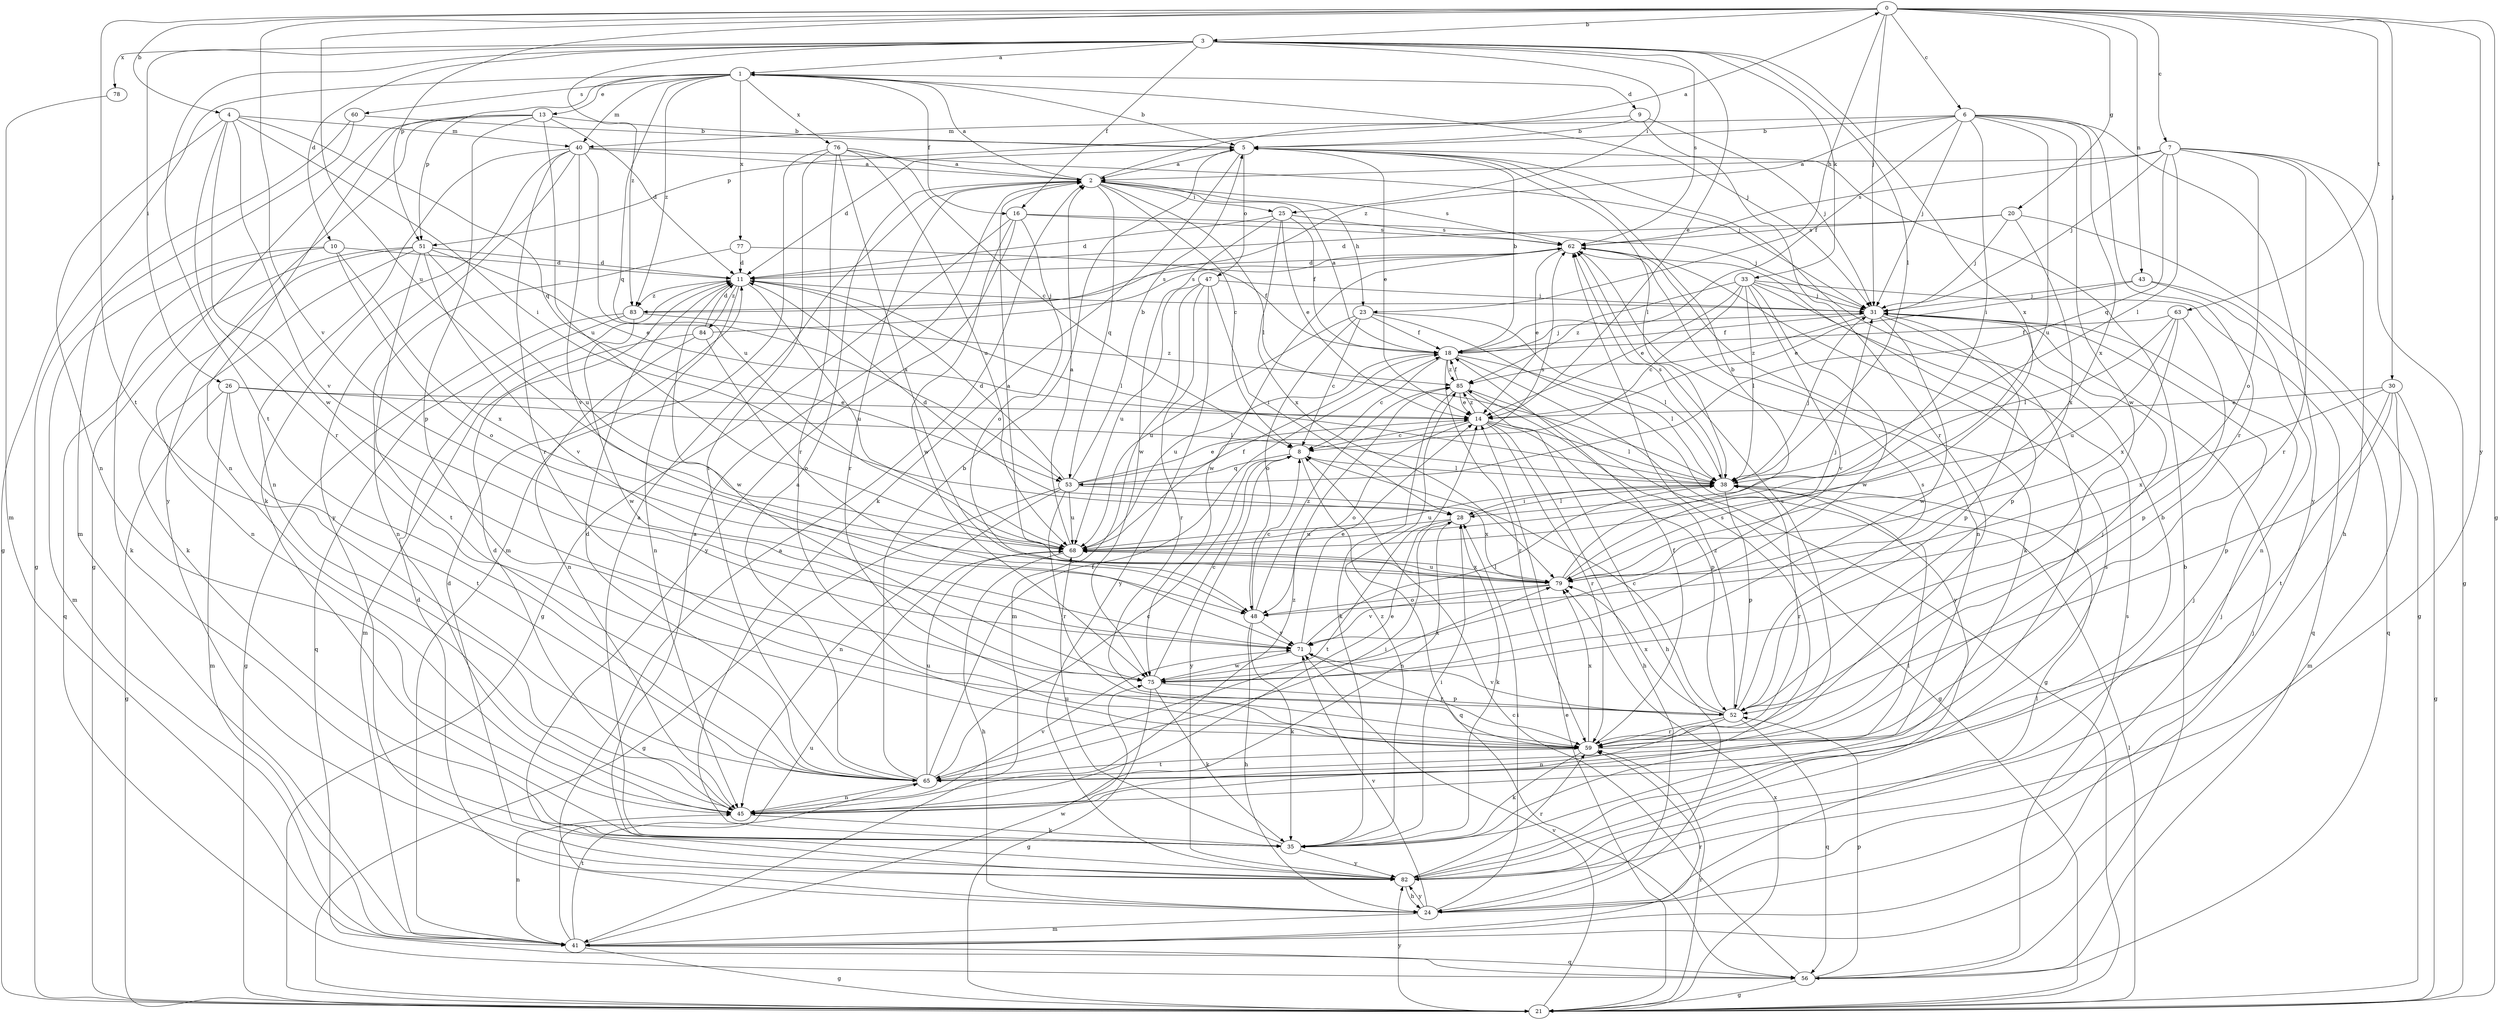 strict digraph  {
0;
1;
2;
3;
4;
5;
6;
7;
8;
9;
10;
11;
13;
14;
16;
18;
20;
21;
23;
24;
25;
26;
28;
30;
31;
33;
35;
38;
40;
41;
43;
45;
47;
48;
51;
52;
53;
56;
59;
60;
62;
63;
65;
68;
71;
75;
76;
77;
78;
79;
82;
83;
84;
85;
0 -> 3  [label=b];
0 -> 4  [label=b];
0 -> 6  [label=c];
0 -> 7  [label=c];
0 -> 20  [label=g];
0 -> 21  [label=g];
0 -> 23  [label=h];
0 -> 30  [label=j];
0 -> 31  [label=j];
0 -> 43  [label=n];
0 -> 51  [label=p];
0 -> 63  [label=t];
0 -> 65  [label=t];
0 -> 68  [label=u];
0 -> 71  [label=v];
0 -> 82  [label=y];
1 -> 5  [label=b];
1 -> 9  [label=d];
1 -> 13  [label=e];
1 -> 16  [label=f];
1 -> 21  [label=g];
1 -> 31  [label=j];
1 -> 40  [label=m];
1 -> 51  [label=p];
1 -> 53  [label=q];
1 -> 60  [label=s];
1 -> 76  [label=x];
1 -> 77  [label=x];
1 -> 83  [label=z];
2 -> 0  [label=a];
2 -> 1  [label=a];
2 -> 8  [label=c];
2 -> 23  [label=h];
2 -> 25  [label=i];
2 -> 38  [label=l];
2 -> 53  [label=q];
2 -> 59  [label=r];
2 -> 62  [label=s];
3 -> 1  [label=a];
3 -> 10  [label=d];
3 -> 14  [label=e];
3 -> 16  [label=f];
3 -> 25  [label=i];
3 -> 26  [label=i];
3 -> 33  [label=k];
3 -> 38  [label=l];
3 -> 62  [label=s];
3 -> 65  [label=t];
3 -> 78  [label=x];
3 -> 79  [label=x];
3 -> 83  [label=z];
4 -> 28  [label=i];
4 -> 40  [label=m];
4 -> 45  [label=n];
4 -> 53  [label=q];
4 -> 59  [label=r];
4 -> 71  [label=v];
4 -> 75  [label=w];
5 -> 2  [label=a];
5 -> 11  [label=d];
5 -> 14  [label=e];
5 -> 35  [label=k];
5 -> 38  [label=l];
5 -> 47  [label=o];
6 -> 5  [label=b];
6 -> 18  [label=f];
6 -> 28  [label=i];
6 -> 31  [label=j];
6 -> 40  [label=m];
6 -> 59  [label=r];
6 -> 68  [label=u];
6 -> 75  [label=w];
6 -> 79  [label=x];
6 -> 82  [label=y];
6 -> 83  [label=z];
7 -> 2  [label=a];
7 -> 21  [label=g];
7 -> 24  [label=h];
7 -> 31  [label=j];
7 -> 38  [label=l];
7 -> 48  [label=o];
7 -> 53  [label=q];
7 -> 59  [label=r];
7 -> 62  [label=s];
8 -> 38  [label=l];
8 -> 53  [label=q];
8 -> 56  [label=q];
8 -> 82  [label=y];
9 -> 5  [label=b];
9 -> 31  [label=j];
9 -> 51  [label=p];
9 -> 59  [label=r];
10 -> 11  [label=d];
10 -> 35  [label=k];
10 -> 41  [label=m];
10 -> 48  [label=o];
10 -> 79  [label=x];
11 -> 31  [label=j];
11 -> 38  [label=l];
11 -> 45  [label=n];
11 -> 68  [label=u];
11 -> 75  [label=w];
11 -> 83  [label=z];
11 -> 84  [label=z];
13 -> 5  [label=b];
13 -> 11  [label=d];
13 -> 21  [label=g];
13 -> 45  [label=n];
13 -> 52  [label=p];
13 -> 68  [label=u];
13 -> 82  [label=y];
14 -> 8  [label=c];
14 -> 24  [label=h];
14 -> 38  [label=l];
14 -> 48  [label=o];
14 -> 52  [label=p];
14 -> 59  [label=r];
14 -> 85  [label=z];
16 -> 21  [label=g];
16 -> 31  [label=j];
16 -> 48  [label=o];
16 -> 62  [label=s];
16 -> 75  [label=w];
16 -> 82  [label=y];
18 -> 2  [label=a];
18 -> 5  [label=b];
18 -> 8  [label=c];
18 -> 21  [label=g];
18 -> 31  [label=j];
18 -> 38  [label=l];
18 -> 59  [label=r];
18 -> 68  [label=u];
18 -> 85  [label=z];
20 -> 11  [label=d];
20 -> 21  [label=g];
20 -> 31  [label=j];
20 -> 62  [label=s];
20 -> 79  [label=x];
21 -> 14  [label=e];
21 -> 38  [label=l];
21 -> 59  [label=r];
21 -> 71  [label=v];
21 -> 79  [label=x];
21 -> 82  [label=y];
23 -> 8  [label=c];
23 -> 18  [label=f];
23 -> 38  [label=l];
23 -> 48  [label=o];
23 -> 68  [label=u];
23 -> 82  [label=y];
24 -> 2  [label=a];
24 -> 11  [label=d];
24 -> 28  [label=i];
24 -> 31  [label=j];
24 -> 38  [label=l];
24 -> 41  [label=m];
24 -> 71  [label=v];
24 -> 82  [label=y];
25 -> 11  [label=d];
25 -> 14  [label=e];
25 -> 18  [label=f];
25 -> 62  [label=s];
25 -> 75  [label=w];
25 -> 79  [label=x];
26 -> 14  [label=e];
26 -> 21  [label=g];
26 -> 38  [label=l];
26 -> 41  [label=m];
26 -> 65  [label=t];
28 -> 11  [label=d];
28 -> 35  [label=k];
28 -> 38  [label=l];
28 -> 45  [label=n];
28 -> 65  [label=t];
28 -> 68  [label=u];
30 -> 14  [label=e];
30 -> 21  [label=g];
30 -> 41  [label=m];
30 -> 52  [label=p];
30 -> 65  [label=t];
30 -> 79  [label=x];
31 -> 18  [label=f];
31 -> 52  [label=p];
31 -> 65  [label=t];
31 -> 75  [label=w];
31 -> 85  [label=z];
33 -> 8  [label=c];
33 -> 14  [label=e];
33 -> 31  [label=j];
33 -> 38  [label=l];
33 -> 52  [label=p];
33 -> 56  [label=q];
33 -> 71  [label=v];
33 -> 75  [label=w];
33 -> 85  [label=z];
35 -> 2  [label=a];
35 -> 28  [label=i];
35 -> 38  [label=l];
35 -> 68  [label=u];
35 -> 82  [label=y];
35 -> 85  [label=z];
38 -> 28  [label=i];
38 -> 31  [label=j];
38 -> 52  [label=p];
38 -> 59  [label=r];
38 -> 62  [label=s];
38 -> 68  [label=u];
40 -> 2  [label=a];
40 -> 31  [label=j];
40 -> 35  [label=k];
40 -> 45  [label=n];
40 -> 59  [label=r];
40 -> 68  [label=u];
40 -> 71  [label=v];
40 -> 82  [label=y];
41 -> 21  [label=g];
41 -> 31  [label=j];
41 -> 45  [label=n];
41 -> 56  [label=q];
41 -> 59  [label=r];
41 -> 65  [label=t];
41 -> 68  [label=u];
41 -> 75  [label=w];
43 -> 14  [label=e];
43 -> 31  [label=j];
43 -> 45  [label=n];
43 -> 56  [label=q];
45 -> 11  [label=d];
45 -> 14  [label=e];
45 -> 35  [label=k];
45 -> 71  [label=v];
45 -> 85  [label=z];
47 -> 28  [label=i];
47 -> 31  [label=j];
47 -> 41  [label=m];
47 -> 59  [label=r];
47 -> 68  [label=u];
47 -> 82  [label=y];
48 -> 8  [label=c];
48 -> 24  [label=h];
48 -> 35  [label=k];
48 -> 71  [label=v];
48 -> 85  [label=z];
51 -> 11  [label=d];
51 -> 14  [label=e];
51 -> 35  [label=k];
51 -> 45  [label=n];
51 -> 56  [label=q];
51 -> 65  [label=t];
51 -> 68  [label=u];
51 -> 71  [label=v];
52 -> 8  [label=c];
52 -> 45  [label=n];
52 -> 56  [label=q];
52 -> 59  [label=r];
52 -> 62  [label=s];
52 -> 71  [label=v];
52 -> 79  [label=x];
52 -> 85  [label=z];
53 -> 5  [label=b];
53 -> 11  [label=d];
53 -> 14  [label=e];
53 -> 21  [label=g];
53 -> 45  [label=n];
53 -> 59  [label=r];
53 -> 62  [label=s];
53 -> 68  [label=u];
53 -> 79  [label=x];
56 -> 5  [label=b];
56 -> 8  [label=c];
56 -> 21  [label=g];
56 -> 52  [label=p];
56 -> 62  [label=s];
59 -> 18  [label=f];
59 -> 31  [label=j];
59 -> 35  [label=k];
59 -> 62  [label=s];
59 -> 65  [label=t];
59 -> 79  [label=x];
60 -> 5  [label=b];
60 -> 21  [label=g];
60 -> 41  [label=m];
62 -> 11  [label=d];
62 -> 14  [label=e];
62 -> 35  [label=k];
62 -> 45  [label=n];
62 -> 75  [label=w];
63 -> 18  [label=f];
63 -> 38  [label=l];
63 -> 52  [label=p];
63 -> 68  [label=u];
63 -> 79  [label=x];
65 -> 2  [label=a];
65 -> 5  [label=b];
65 -> 8  [label=c];
65 -> 11  [label=d];
65 -> 18  [label=f];
65 -> 28  [label=i];
65 -> 45  [label=n];
65 -> 62  [label=s];
65 -> 68  [label=u];
68 -> 2  [label=a];
68 -> 18  [label=f];
68 -> 24  [label=h];
68 -> 79  [label=x];
71 -> 14  [label=e];
71 -> 38  [label=l];
71 -> 59  [label=r];
71 -> 75  [label=w];
75 -> 8  [label=c];
75 -> 21  [label=g];
75 -> 35  [label=k];
75 -> 52  [label=p];
75 -> 79  [label=x];
76 -> 2  [label=a];
76 -> 8  [label=c];
76 -> 41  [label=m];
76 -> 59  [label=r];
76 -> 65  [label=t];
76 -> 68  [label=u];
76 -> 79  [label=x];
77 -> 11  [label=d];
77 -> 18  [label=f];
77 -> 45  [label=n];
78 -> 41  [label=m];
79 -> 2  [label=a];
79 -> 5  [label=b];
79 -> 31  [label=j];
79 -> 48  [label=o];
79 -> 68  [label=u];
79 -> 71  [label=v];
82 -> 2  [label=a];
82 -> 5  [label=b];
82 -> 11  [label=d];
82 -> 24  [label=h];
82 -> 31  [label=j];
82 -> 59  [label=r];
82 -> 62  [label=s];
83 -> 21  [label=g];
83 -> 56  [label=q];
83 -> 62  [label=s];
83 -> 75  [label=w];
83 -> 85  [label=z];
84 -> 11  [label=d];
84 -> 41  [label=m];
84 -> 45  [label=n];
84 -> 48  [label=o];
84 -> 62  [label=s];
85 -> 14  [label=e];
85 -> 18  [label=f];
85 -> 21  [label=g];
85 -> 24  [label=h];
85 -> 35  [label=k];
}
